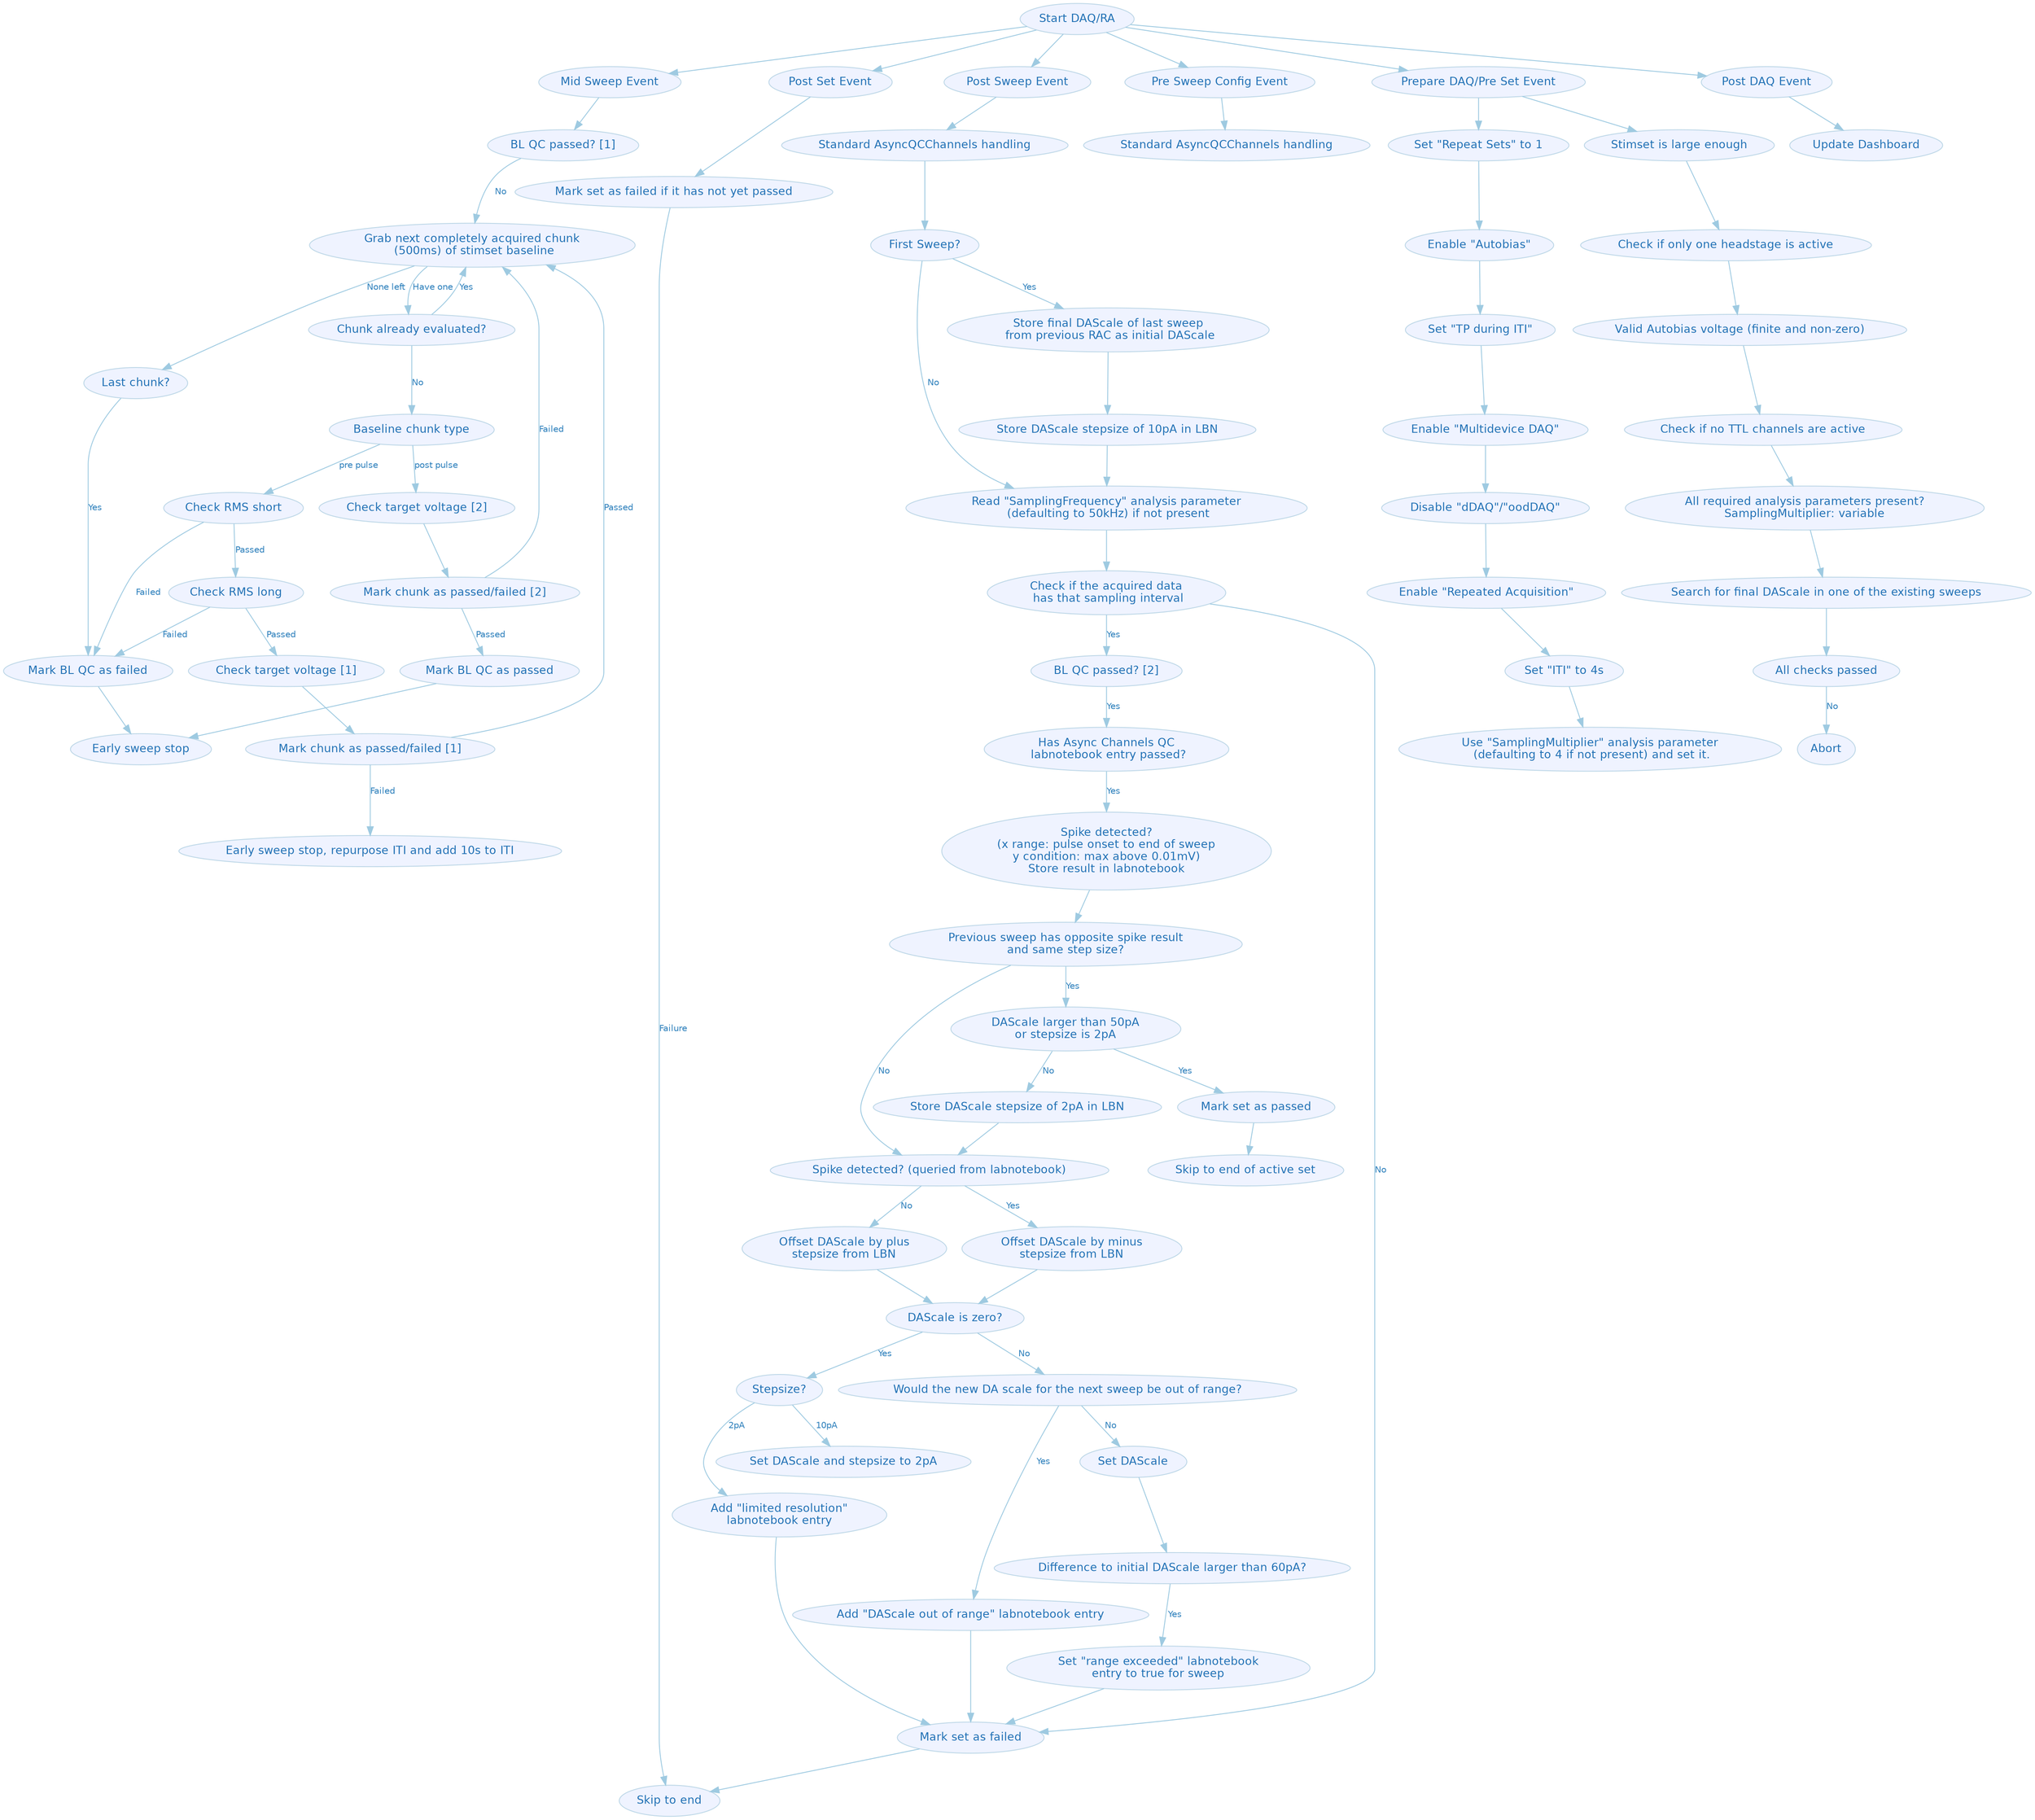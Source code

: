 digraph G {
	graph [center=true,
		color=white,
		compound=true,
		fontcolor=black,
		fontname=Helvetica,
		fontsize=14,
		penwidth=0.1,
		ratio="0,01"
	];
	node [color="#bdd7e7",
		fillcolor="#eff3ff",
		fontcolor="#2171b5",
		fontname=Helvetica,
		fontsize=13,
		label="\N",
		shape=ellipse,
		style=filled
	];
	edge [color="#9ecae1",
		fontcolor="#3182bd",
		fontname=Helvetica,
		fontsize=10,
		style=solid
	];
	"Start DAQ/RA" -> "Mid Sweep Event";
	"Start DAQ/RA" -> "Post Set Event";
	"Start DAQ/RA" -> "Post Sweep Event";
	"Start DAQ/RA" -> "Pre Sweep Config Event";
	"Start DAQ/RA" -> "Prepare DAQ/Pre Set Event";
	"Start DAQ/RA" -> "Post DAQ Event";
	"Mid Sweep Event" -> "BL QC passed? [1]";
	"Post Set Event" -> "Mark set as failed if it has not yet passed";
	n91	[URL="../_static/images/async-qc-channels.svg",
		label="Standard AsyncQCChannels handling",
		target=_graphviz];
	"Post Sweep Event" -> n91;
	n92	[URL="../_static/images/async-qc-channels.svg",
		label="Standard AsyncQCChannels handling",
		target=_graphviz];
	"Pre Sweep Config Event" -> n92;
	"Prepare DAQ/Pre Set Event" -> "Stimset is large enough";
	"Prepare DAQ/Pre Set Event" -> "Set \"Repeat Sets\" to 1";
	"Post DAQ Event" -> "Update Dashboard";
	"BL QC passed? [1]" -> "Grab next completely acquired chunk\n (500ms) of stimset baseline"	[label=No];
	"Mark set as failed if it has not yet passed" -> "Skip to end"	[label=Failure];
	n91 -> "First Sweep?";
	"Stimset is large enough" -> "Check if only one headstage is active";
	"Set \"Repeat Sets\" to 1" -> "Enable \"Autobias\"";
	"Grab next completely acquired chunk\n (500ms) of stimset baseline" -> "Chunk already evaluated?"	[label="Have one"];
	"Grab next completely acquired chunk\n (500ms) of stimset baseline" -> "Last chunk?"	[label="None left"];
	"First Sweep?" -> "Store final DAScale of last sweep\n from previous RAC as initial DAScale"	[label=Yes];
	n60	[label="Read \"SamplingFrequency\" analysis parameter\n (defaulting to 50kHz) if not present"];
	"First Sweep?" -> n60	[label=No];
	"Check if only one headstage is active" -> "Valid Autobias voltage (finite and non-zero)";
	"Enable \"Autobias\"" -> "Set \"TP during ITI\"";
	"Chunk already evaluated?" -> "Grab next completely acquired chunk\n (500ms) of stimset baseline"	[label=Yes];
	"Chunk already evaluated?" -> "Baseline chunk type"	[label=No];
	"Last chunk?" -> "Mark BL QC as failed"	[label=Yes];
	"Store final DAScale of last sweep\n from previous RAC as initial DAScale" -> "Store DAScale stepsize of 10pA in LBN";
	n61	[label="Check if the acquired data\n has that sampling interval"];
	n60 -> n61;
	"Store DAScale stepsize of 10pA in LBN" -> n60;
	n61 -> "BL QC passed? [2]"	[label=Yes];
	n61 -> "Mark set as failed"	[label=No];
	"Valid Autobias voltage (finite and non-zero)" -> "Check if no TTL channels are active";
	"Set \"TP during ITI\"" -> "Enable \"Multidevice DAQ\"";
	"Baseline chunk type" -> "Check RMS short"	[label="pre pulse"];
	"Baseline chunk type" -> "Check target voltage [2]"	[label="post pulse"];
	"Mark BL QC as failed" -> "Early sweep stop";
	n65	[label="Has Async Channels QC\n labnotebook entry passed?"];
	"BL QC passed? [2]" -> n65	[label=Yes];
	"Mark set as failed" -> "Skip to end";
	"Check if no TTL channels are active" -> "All required analysis parameters present?\nSamplingMultiplier: variable";
	"Enable \"Multidevice DAQ\"" -> "Disable \"dDAQ\"/\"oodDAQ\"";
	"Check RMS short" -> "Mark BL QC as failed"	[label=Failed];
	"Check RMS short" -> "Check RMS long"	[label=Passed];
	"Check target voltage [2]" -> "Mark chunk as passed/failed [2]";
	n65 -> "Spike detected?\n(x range: pulse onset to end of sweep\ny condition: max above 0.01mV)\nStore result in labnotebook"	[label=Yes];
	"All required analysis parameters present?\nSamplingMultiplier: variable" -> "Search for final DAScale in one of the existing sweeps";
	"Disable \"dDAQ\"/\"oodDAQ\"" -> "Enable \"Repeated Acquisition\"";
	"Check RMS long" -> "Mark BL QC as failed"	[label=Failed];
	"Check RMS long" -> "Check target voltage [1]"	[label=Passed];
	"Mark chunk as passed/failed [2]" -> "Grab next completely acquired chunk\n (500ms) of stimset baseline"	[label=Failed];
	"Mark chunk as passed/failed [2]" -> "Mark BL QC as passed"	[label=Passed];
	"Spike detected?\n(x range: pulse onset to end of sweep\ny condition: max above 0.01mV)\nStore result in labnotebook" -> "Previous sweep has opposite spike result\nand same step size?";
	"Search for final DAScale in one of the existing sweeps" -> "All checks passed";
	"Enable \"Repeated Acquisition\"" -> "Set \"ITI\" to 4s";
	"Check target voltage [1]" -> "Mark chunk as passed/failed [1]";
	"Mark BL QC as passed" -> "Early sweep stop";
	"Previous sweep has opposite spike result\nand same step size?" -> "DAScale larger than 50pA\nor stepsize is 2pA"	[label=Yes];
	"Previous sweep has opposite spike result\nand same step size?" -> "Spike detected? (queried from labnotebook)"	[label=No];
	"DAScale larger than 50pA\nor stepsize is 2pA" -> "Mark set as passed"	[label=Yes];
	"DAScale larger than 50pA\nor stepsize is 2pA" -> "Store DAScale stepsize of 2pA in LBN"	[label=No];
	"Spike detected? (queried from labnotebook)" -> "Offset DAScale by minus\nstepsize from LBN"	[label=Yes];
	"Spike detected? (queried from labnotebook)" -> "Offset DAScale by plus\nstepsize from LBN"	[label=No];
	"All checks passed" -> Abort	[label=No];
	n59	[label="Use \"SamplingMultiplier\" analysis parameter\n (defaulting to 4 if not present) and set it."];
	"Set \"ITI\" to 4s" -> n59;
	"Mark chunk as passed/failed [1]" -> "Grab next completely acquired chunk\n (500ms) of stimset baseline"	[label=Passed];
	"Mark chunk as passed/failed [1]" -> "Early sweep stop, repurpose ITI and add 10s to ITI"	[label=Failed];
	"Mark set as passed" -> "Skip to end of active set";
	"Store DAScale stepsize of 2pA in LBN" -> "Spike detected? (queried from labnotebook)";
	"Offset DAScale by minus\nstepsize from LBN" -> "DAScale is zero?";
	"Offset DAScale by plus\nstepsize from LBN" -> "DAScale is zero?";
	"DAScale is zero?" -> "Stepsize?"	[label=Yes];
	n66	[label="Would the new DA scale for the next sweep be out of range?"];
	"DAScale is zero?" -> n66	[label=No];
	"Stepsize?" -> "Set DAScale and stepsize to 2pA"	[label="10pA"];
	"Stepsize?" -> "Add \"limited resolution\"\nlabnotebook entry"	[label="2pA"];
	"Difference to initial DAScale larger than 60pA?" -> "Set \"range exceeded\" labnotebook\nentry to true for sweep"	[label=Yes];
	"Add \"limited resolution\"\nlabnotebook entry" -> "Mark set as failed";
	"Set \"range exceeded\" labnotebook\nentry to true for sweep" -> "Mark set as failed";
	n68	[label="Set DAScale"];
	n66 -> n68	[label=No];
	n69	[label="Add \"DAScale out of range\" labnotebook entry"];
	n66 -> n69	[label=Yes];
	n68 -> "Difference to initial DAScale larger than 60pA?";
	n69 -> "Mark set as failed";
}
